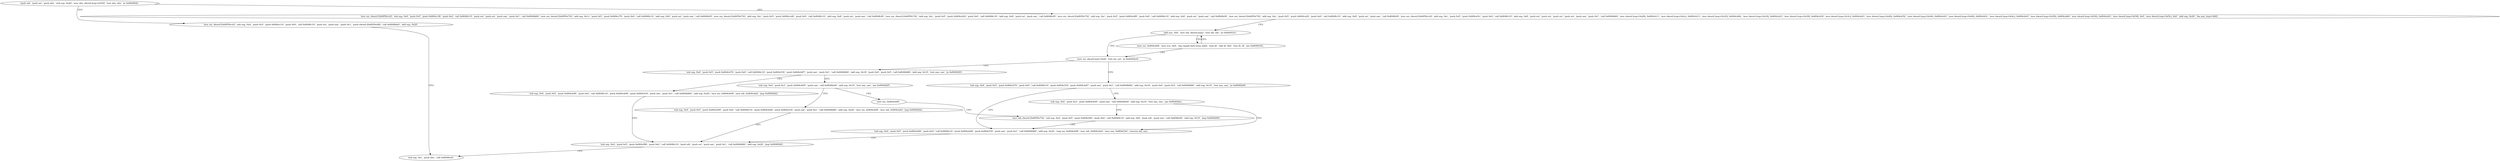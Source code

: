 digraph "func" {
"134516719" [label = "'push edi', 'push esi', 'push ebx', 'sub esp, 0x40', 'mov ebx, dword [esp+0x50]', 'test ebx, ebx', 'je 0x804902f', " ]
"134516783" [label = "'mov esi, dword [0x8050cc4]', 'sub esp, 0x4', 'push 0x5', 'push 0x804cc38', 'push 0x0', 'call 0x8048c10', 'push esi', 'push esi', 'push eax', 'push 0x1', 'call 0x8048d60', 'mov esi, dword [0x8050c74]', 'add esp, 0x1c', 'push 0x5', 'push 0x804cc70', 'push 0x0', 'call 0x8048c10', 'add esp, 0x8', 'push esi', 'push eax', 'call 0x8048cf0', 'mov esi, dword [0x8050c74]', 'add esp, 0xc', 'push 0x5', 'push 0x804ccd8', 'push 0x0', 'call 0x8048c10', 'add esp, 0x8', 'push esi', 'push eax', 'call 0x8048cf0', 'mov esi, dword [0x8050c74]', 'add esp, 0xc', 'push 0x5', 'push 0x804cd24', 'push 0x0', 'call 0x8048c10', 'add esp, 0x8', 'push esi', 'push eax', 'call 0x8048cf0', 'mov esi, dword [0x8050c74]', 'add esp, 0xc', 'push 0x5', 'push 0x804cdf0', 'push 0x0', 'call 0x8048c10', 'add esp, 0x8', 'push esi', 'push eax', 'call 0x8048cf0', 'mov esi, dword [0x8050c74]', 'add esp, 0xc', 'push 0x5', 'push 0x804ce20', 'push 0x0', 'call 0x8048c10', 'add esp, 0x8', 'push esi', 'push eax', 'call 0x8048cf0', 'mov esi, dword [0x8050cc4]', 'add esp, 0xc', 'push 0x5', 'push 0x804ce5c', 'push 0x0', 'call 0x8048c10', 'add esp, 0x8', 'push esi', 'push esi', 'push esi', 'push esi', 'push eax', 'push 0x1', 'call 0x8048d60', 'mov dword [esp+0x28], 0x804cb11', 'mov dword [esp+0x2c], 0x804cb13', 'mov dword [esp+0x30], 0x804cb8b', 'mov dword [esp+0x34], 0x804cb23', 'mov dword [esp+0x38], 0x804cb39', 'mov dword [esp+0x3c], 0x804cb43', 'mov dword [esp+0x40], 0x804cb52', 'mov dword [esp+0x44], 0x804cb43', 'mov dword [esp+0x48], 0x804cb5c', 'mov dword [esp+0x4c], 0x804cb43', 'mov dword [esp+0x50], 0x804cb66', 'mov dword [esp+0x54], 0x804cb43', 'mov dword [esp+0x58], 0x0', 'mov dword [esp+0x5c], 0x0', 'add esp, 0x20', 'lea eax, [esp+0x8]', " ]
"134516733" [label = "'mov esi, dword [0x8050cc4]', 'sub esp, 0x4', 'push 0x5', 'push 0x804cc10', 'push 0x0', 'call 0x8048c10', 'push esi', 'push eax', 'push 0x1', 'push dword [0x8050c68]', 'call 0x8048de0', 'add esp, 0x20', " ]
"134517138" [label = "'add eax, 0x8', 'mov edi, dword [eax]', 'test edi, edi', 'je 0x80491b1', " ]
"134516774" [label = "'sub esp, 0xc', 'push ebx', 'call 0x8048ce0', " ]
"134517169" [label = "'mov esi, dword [eax+0x4]', 'test esi, esi', 'je 0x80492c8', " ]
"134517448" [label = "'sub esp, 0x4', 'push 0x5', 'push 0x804cb70', 'push 0x0', 'call 0x8048c10', 'push 0x804cf18', 'push 0x804cb87', 'push eax', 'push 0x1', 'call 0x8048d60', 'add esp, 0x18', 'push 0x0', 'push 0x5', 'call 0x8048d80', 'add esp, 0x10', 'test eax, eax', 'je 0x8049293', " ]
"134517180" [label = "'sub esp, 0x4', 'push 0x5', 'push 0x804cb70', 'push 0x0', 'call 0x8048c10', 'push 0x804cf18', 'push 0x804cb87', 'push eax', 'push 0x1', 'call 0x8048d60', 'add esp, 0x18', 'push 0x0', 'push 0x5', 'call 0x8048d80', 'add esp, 0x10', 'test eax, eax', 'je 0x8049209', " ]
"134517147" [label = "'mov esi, 0x804cb08', 'mov ecx, 0x9', 'rep cmpsb byte [esi], [edi]', 'seta dl', 'sbb dl, 0x0', 'test dl, dl', 'jne 0x8049192', " ]
"134517395" [label = "'sub esp, 0x4', 'push 0x5', 'push 0x804cb99', 'push 0x0', 'call 0x8048c10', 'push 0x804cb08', 'push 0x804cf18', 'push eax', 'push 0x1', 'call 0x8048d60', 'add esp, 0x20', 'mov esi, 0x804cb08', 'mov edi, 0x804cb2d', 'jmp 0x8049242', " ]
"134517502" [label = "'sub esp, 0x4', 'push 0x3', 'push 0x804cb95', 'push eax', 'call 0x8048e00', 'add esp, 0x10', 'test eax, eax', 'jne 0x8049265', " ]
"134517257" [label = "'sub esp, 0x4', 'push 0x5', 'push 0x804cb99', 'push 0x0', 'call 0x8048c10', 'push 0x804cb08', 'push 0x804cf18', 'push eax', 'push 0x1', 'call 0x8048d60', 'add esp, 0x20', 'cmp esi, 0x804cb08', 'mov edi, 0x804cb2d', 'mov eax, 0x804d1bf', 'cmovne edi, eax', " ]
"134517234" [label = "'sub esp, 0x4', 'push 0x3', 'push 0x804cb95', 'push eax', 'call 0x8048e00', 'add esp, 0x10', 'test eax, eax', 'jne 0x804926a', " ]
"134517314" [label = "'sub esp, 0x4', 'push 0x5', 'push 0x804cf88', 'push 0x0', 'call 0x8048c10', 'push edi', 'push esi', 'push eax', 'push 0x1', 'call 0x8048d60', 'add esp, 0x20', 'jmp 0x8049026', " ]
"134517349" [label = "'mov esi, 0x804cb08', " ]
"134517529" [label = "'sub esp, 0x4', 'push 0x5', 'push 0x804cb99', 'push 0x0', 'call 0x8048c10', 'push 0x804cb08', 'push 0x804cf18', 'push eax', 'push 0x1', 'call 0x8048d60', 'add esp, 0x20', 'mov esi, 0x804cb08', 'mov edi, 0x804cb2d', 'jmp 0x8049242', " ]
"134517354" [label = "'mov edi, dword [0x8050c74]', 'sub esp, 0x4', 'push 0x5', 'push 0x804cf40', 'push 0x0', 'call 0x8048c10', 'add esp, 0x8', 'push edi', 'push eax', 'call 0x8048cf0', 'add esp, 0x10', 'jmp 0x8049209', " ]
"134516719" -> "134516783" [ label = "CFG" ]
"134516719" -> "134516733" [ label = "CFG" ]
"134516783" -> "134517138" [ label = "CFG" ]
"134516733" -> "134516774" [ label = "CFG" ]
"134517138" -> "134517169" [ label = "CFG" ]
"134517138" -> "134517147" [ label = "CFG" ]
"134517169" -> "134517448" [ label = "CFG" ]
"134517169" -> "134517180" [ label = "CFG" ]
"134517448" -> "134517395" [ label = "CFG" ]
"134517448" -> "134517502" [ label = "CFG" ]
"134517180" -> "134517257" [ label = "CFG" ]
"134517180" -> "134517234" [ label = "CFG" ]
"134517147" -> "134517138" [ label = "CFG" ]
"134517147" -> "134517169" [ label = "CFG" ]
"134517395" -> "134517314" [ label = "CFG" ]
"134517502" -> "134517349" [ label = "CFG" ]
"134517502" -> "134517529" [ label = "CFG" ]
"134517257" -> "134517314" [ label = "CFG" ]
"134517234" -> "134517354" [ label = "CFG" ]
"134517234" -> "134517257" [ label = "CFG" ]
"134517314" -> "134516774" [ label = "CFG" ]
"134517349" -> "134517354" [ label = "CFG" ]
"134517529" -> "134517314" [ label = "CFG" ]
"134517354" -> "134517257" [ label = "CFG" ]
}
